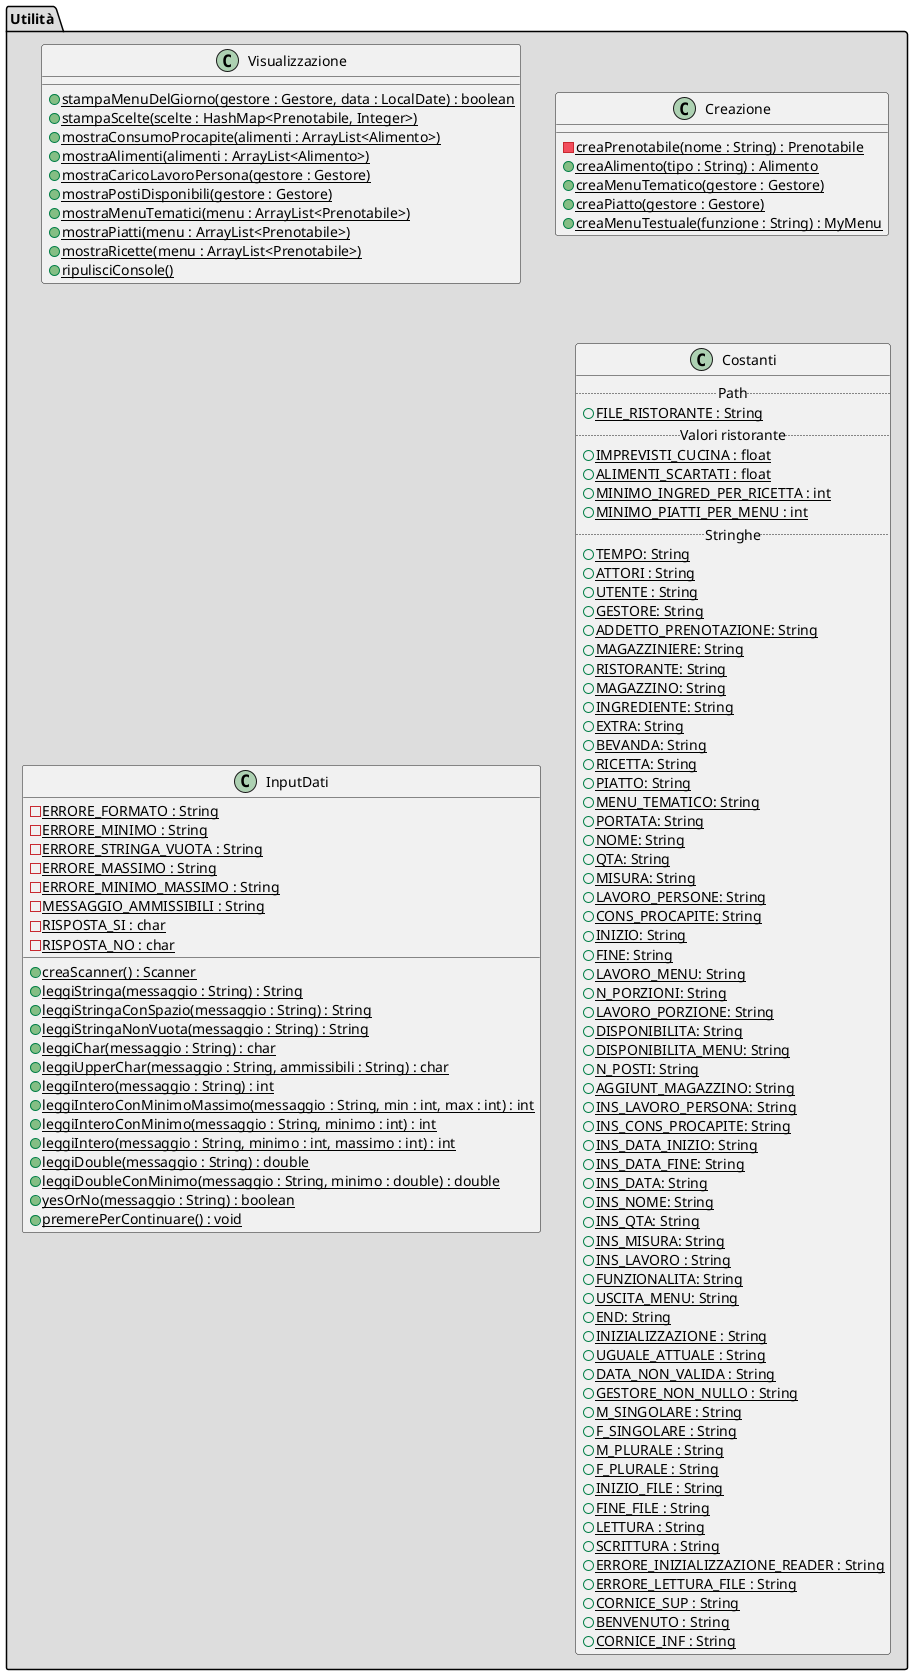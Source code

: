 @startuml
package "Utilità" #DDDDDD {
skinparam classAttributeIconSize 15
 class Visualizzazione{
 +{static}stampaMenuDelGiorno(gestore : Gestore, data : LocalDate) : boolean
 +{static}stampaScelte(scelte : HashMap<Prenotabile, Integer>)
 +{static}mostraConsumoProcapite(alimenti : ArrayList<Alimento>)
 +{static}mostraAlimenti(alimenti : ArrayList<Alimento>)
 +{static}mostraCaricoLavoroPersona(gestore : Gestore)
 +{static}mostraPostiDisponibili(gestore : Gestore)
 +{static}mostraMenuTematici(menu : ArrayList<Prenotabile>)
 +{static}mostraPiatti(menu : ArrayList<Prenotabile>)
 +{static}mostraRicette(menu : ArrayList<Prenotabile>)
 +{static}ripulisciConsole()
 }
class Creazione{
 -{static}creaPrenotabile(nome : String) : Prenotabile
 +{static}creaAlimento(tipo : String) : Alimento
 +{static}creaMenuTematico(gestore : Gestore)
 +{static}creaPiatto(gestore : Gestore)
 +{static}creaMenuTestuale(funzione : String) : MyMenu
 }

class InputDati{
-{static} ERRORE_FORMATO : String
-{static} ERRORE_MINIMO : String
-{static} ERRORE_STRINGA_VUOTA : String
-{static} ERRORE_MASSIMO : String
-{static} ERRORE_MINIMO_MASSIMO : String
-{static} MESSAGGIO_AMMISSIBILI : String
-{static} RISPOSTA_SI : char
-{static} RISPOSTA_NO : char
+{static} creaScanner() : Scanner
+{static} leggiStringa(messaggio : String) : String
+{static} leggiStringaConSpazio(messaggio : String) : String
+{static} leggiStringaNonVuota(messaggio : String) : String
+{static} leggiChar(messaggio : String) : char
+{static} leggiUpperChar(messaggio : String, ammissibili : String) : char
+{static} leggiIntero(messaggio : String) : int
+{static} leggiInteroConMinimoMassimo(messaggio : String, min : int, max : int) : int
+{static} leggiInteroConMinimo(messaggio : String, minimo : int) : int
+{static} leggiIntero(messaggio : String, minimo : int, massimo : int) : int
+{static} leggiDouble(messaggio : String) : double
+{static} leggiDoubleConMinimo(messaggio : String, minimo : double) : double
+{static} yesOrNo(messaggio : String) : boolean
+{static} premerePerContinuare() : void
}

class Costanti{
..Path..
+{static}FILE_RISTORANTE : String
..Valori ristorante..
+{static}IMPREVISTI_CUCINA : float
+{static}ALIMENTI_SCARTATI : float
+{static}MINIMO_INGRED_PER_RICETTA : int
+{static}MINIMO_PIATTI_PER_MENU : int
..Stringhe..
+{static}TEMPO: String
+{static}ATTORI : String
+{static}UTENTE : String
+{static}GESTORE: String
+{static}ADDETTO_PRENOTAZIONE: String
+{static}MAGAZZINIERE: String
+{static}RISTORANTE: String
+{static}MAGAZZINO: String
+{static}INGREDIENTE: String
+{static}EXTRA: String
+{static}BEVANDA: String
+{static}RICETTA: String
+{static}PIATTO: String
+{static}MENU_TEMATICO: String
+{static}PORTATA: String
+{static}NOME: String
+{static}QTA: String
+{static}MISURA: String
+{static}LAVORO_PERSONE: String
+{static}CONS_PROCAPITE: String
+{static}INIZIO: String
+{static}FINE: String
+{static}LAVORO_MENU: String
+{static}N_PORZIONI: String
+{static}LAVORO_PORZIONE: String
+{static}DISPONIBILITA: String
+{static}DISPONIBILITA_MENU: String
+{static}N_POSTI: String
+{static}AGGIUNT_MAGAZZINO: String
+{static}INS_LAVORO_PERSONA: String
+{static}INS_CONS_PROCAPITE: String
+{static}INS_DATA_INIZIO: String
+{static}INS_DATA_FINE: String
+{static}INS_DATA: String
+{static}INS_NOME: String
+{static}INS_QTA: String
+{static}INS_MISURA: String
+{static}INS_LAVORO : String
+{static}FUNZIONALITA: String
+{static}USCITA_MENU: String
+{static}END: String
+{static}INIZIALIZZAZIONE : String
+{static}UGUALE_ATTUALE : String
+{static}DATA_NON_VALIDA : String
+{static}GESTORE_NON_NULLO : String
+{static}M_SINGOLARE : String
+{static}F_SINGOLARE : String
+{static}M_PLURALE : String
+{static}F_PLURALE : String
+{static}INIZIO_FILE : String
+{static}FINE_FILE : String
+{static}LETTURA : String
+{static}SCRITTURA : String
+{static}ERRORE_INIZIALIZZAZIONE_READER : String
+{static}ERRORE_LETTURA_FILE : String
+{static}CORNICE_SUP : String
+{static}BENVENUTO : String
+{static}CORNICE_INF : String
}

@enduml